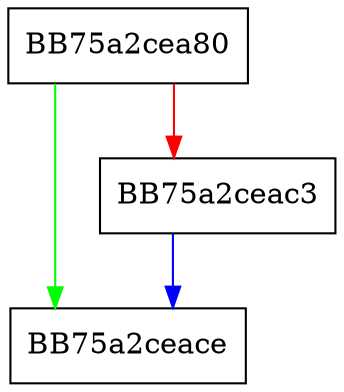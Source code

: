 digraph _Calculate_growth {
  node [shape="box"];
  graph [splines=ortho];
  BB75a2cea80 -> BB75a2ceace [color="green"];
  BB75a2cea80 -> BB75a2ceac3 [color="red"];
  BB75a2ceac3 -> BB75a2ceace [color="blue"];
}